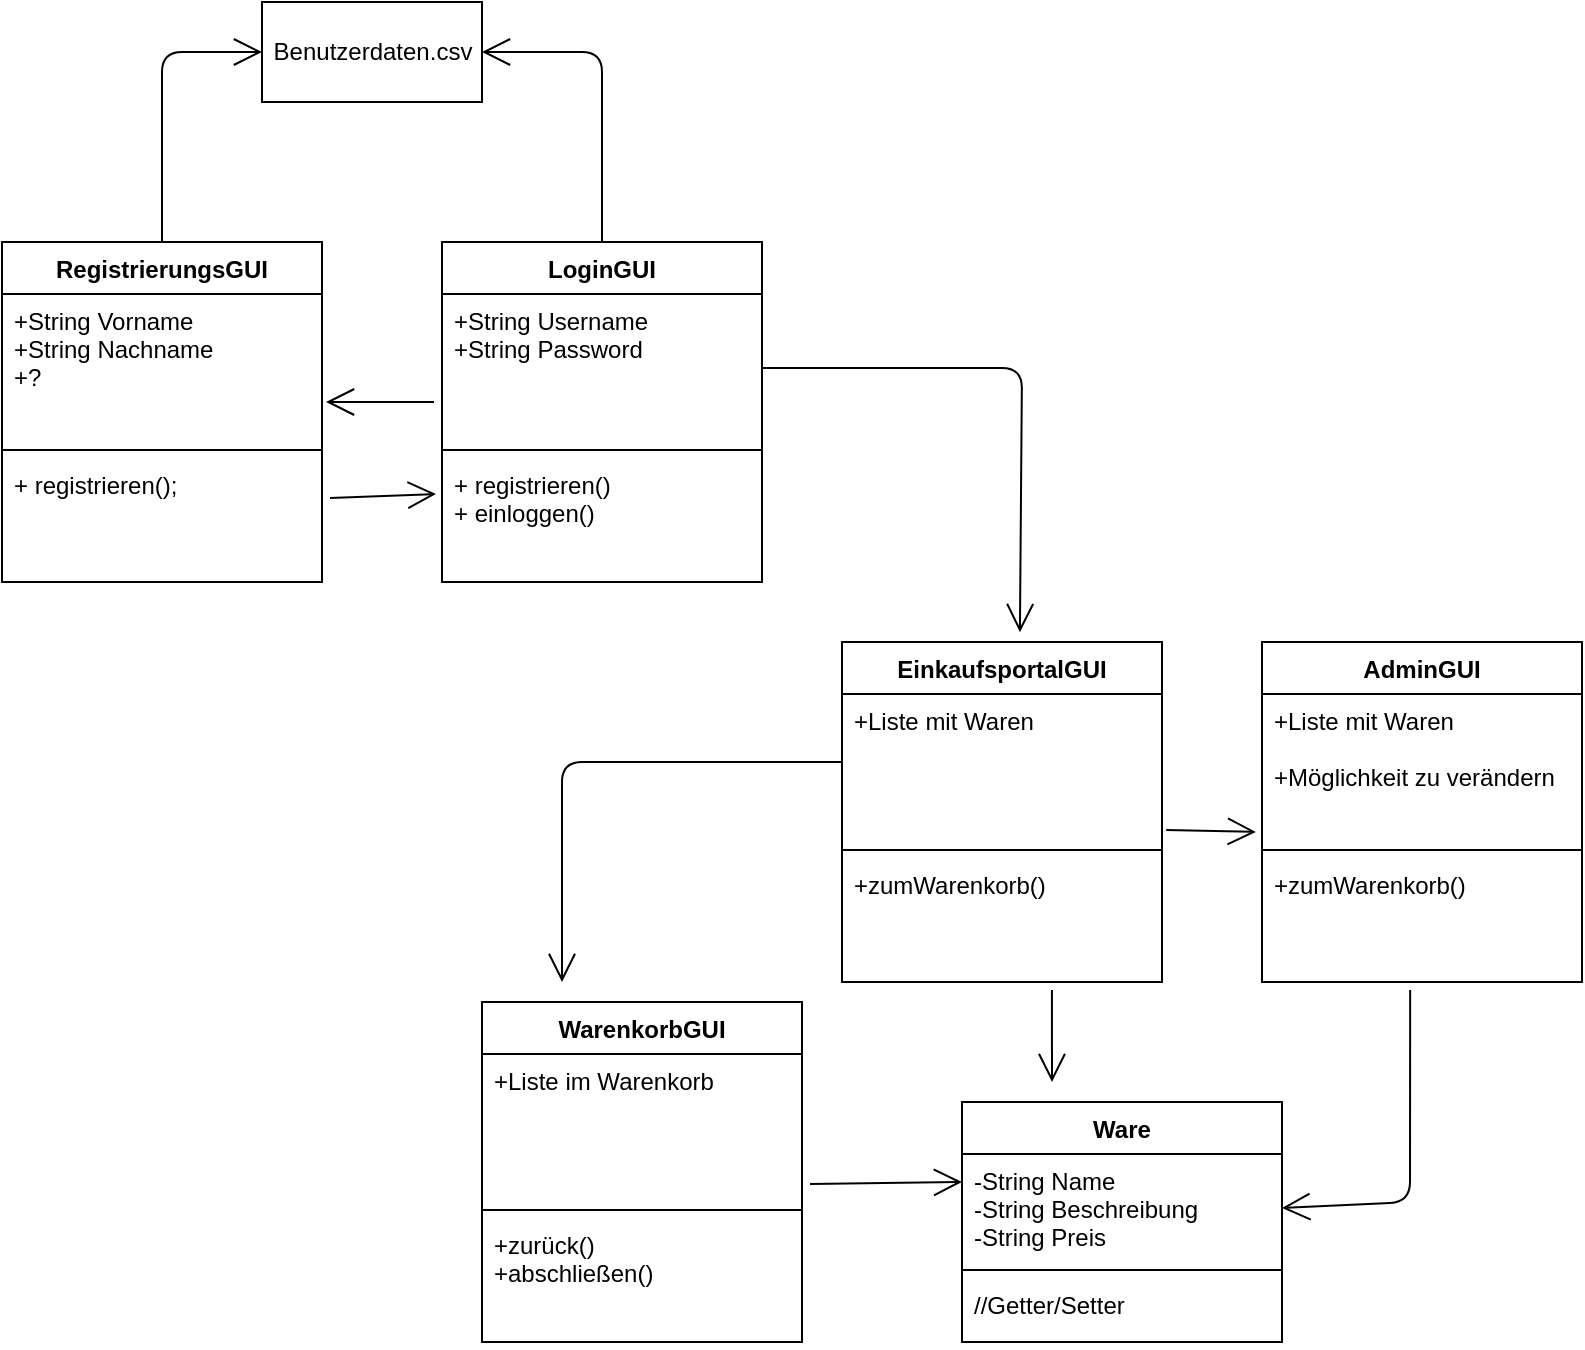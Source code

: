 <mxfile version="14.3.0" type="device"><diagram id="bY8wec4f6z50knl-x0bv" name="Page-1"><mxGraphModel dx="1422" dy="766" grid="1" gridSize="10" guides="1" tooltips="1" connect="1" arrows="1" fold="1" page="1" pageScale="1" pageWidth="827" pageHeight="1169" math="0" shadow="0"><root><mxCell id="0"/><mxCell id="1" parent="0"/><mxCell id="nsKoQ_TEM7UICjQub66A-1" value="RegistrierungsGUI" style="swimlane;fontStyle=1;align=center;verticalAlign=top;childLayout=stackLayout;horizontal=1;startSize=26;horizontalStack=0;resizeParent=1;resizeParentMax=0;resizeLast=0;collapsible=1;marginBottom=0;" vertex="1" parent="1"><mxGeometry x="30" y="160" width="160" height="170" as="geometry"/></mxCell><mxCell id="nsKoQ_TEM7UICjQub66A-2" value="+String Vorname&#10;+String Nachname&#10;+?" style="text;strokeColor=none;fillColor=none;align=left;verticalAlign=top;spacingLeft=4;spacingRight=4;overflow=hidden;rotatable=0;points=[[0,0.5],[1,0.5]];portConstraint=eastwest;" vertex="1" parent="nsKoQ_TEM7UICjQub66A-1"><mxGeometry y="26" width="160" height="74" as="geometry"/></mxCell><mxCell id="nsKoQ_TEM7UICjQub66A-3" value="" style="line;strokeWidth=1;fillColor=none;align=left;verticalAlign=middle;spacingTop=-1;spacingLeft=3;spacingRight=3;rotatable=0;labelPosition=right;points=[];portConstraint=eastwest;" vertex="1" parent="nsKoQ_TEM7UICjQub66A-1"><mxGeometry y="100" width="160" height="8" as="geometry"/></mxCell><mxCell id="nsKoQ_TEM7UICjQub66A-4" value="+ registrieren();" style="text;strokeColor=none;fillColor=none;align=left;verticalAlign=top;spacingLeft=4;spacingRight=4;overflow=hidden;rotatable=0;points=[[0,0.5],[1,0.5]];portConstraint=eastwest;" vertex="1" parent="nsKoQ_TEM7UICjQub66A-1"><mxGeometry y="108" width="160" height="62" as="geometry"/></mxCell><mxCell id="nsKoQ_TEM7UICjQub66A-5" value="Benutzerdaten.csv" style="html=1;" vertex="1" parent="1"><mxGeometry x="160" y="40" width="110" height="50" as="geometry"/></mxCell><mxCell id="nsKoQ_TEM7UICjQub66A-6" value="LoginGUI" style="swimlane;fontStyle=1;align=center;verticalAlign=top;childLayout=stackLayout;horizontal=1;startSize=26;horizontalStack=0;resizeParent=1;resizeParentMax=0;resizeLast=0;collapsible=1;marginBottom=0;" vertex="1" parent="1"><mxGeometry x="250" y="160" width="160" height="170" as="geometry"/></mxCell><mxCell id="nsKoQ_TEM7UICjQub66A-7" value="+String Username&#10;+String Password" style="text;strokeColor=none;fillColor=none;align=left;verticalAlign=top;spacingLeft=4;spacingRight=4;overflow=hidden;rotatable=0;points=[[0,0.5],[1,0.5]];portConstraint=eastwest;" vertex="1" parent="nsKoQ_TEM7UICjQub66A-6"><mxGeometry y="26" width="160" height="74" as="geometry"/></mxCell><mxCell id="nsKoQ_TEM7UICjQub66A-8" value="" style="line;strokeWidth=1;fillColor=none;align=left;verticalAlign=middle;spacingTop=-1;spacingLeft=3;spacingRight=3;rotatable=0;labelPosition=right;points=[];portConstraint=eastwest;" vertex="1" parent="nsKoQ_TEM7UICjQub66A-6"><mxGeometry y="100" width="160" height="8" as="geometry"/></mxCell><mxCell id="nsKoQ_TEM7UICjQub66A-9" value="+ registrieren()&#10;+ einloggen()" style="text;strokeColor=none;fillColor=none;align=left;verticalAlign=top;spacingLeft=4;spacingRight=4;overflow=hidden;rotatable=0;points=[[0,0.5],[1,0.5]];portConstraint=eastwest;" vertex="1" parent="nsKoQ_TEM7UICjQub66A-6"><mxGeometry y="108" width="160" height="62" as="geometry"/></mxCell><mxCell id="nsKoQ_TEM7UICjQub66A-10" value="" style="endArrow=open;endFill=1;endSize=12;html=1;exitX=0.5;exitY=0;exitDx=0;exitDy=0;entryX=1;entryY=0.5;entryDx=0;entryDy=0;" edge="1" parent="1" source="nsKoQ_TEM7UICjQub66A-6" target="nsKoQ_TEM7UICjQub66A-5"><mxGeometry width="160" relative="1" as="geometry"><mxPoint x="330" y="390" as="sourcePoint"/><mxPoint x="330" y="70" as="targetPoint"/><Array as="points"><mxPoint x="330" y="65"/></Array></mxGeometry></mxCell><mxCell id="nsKoQ_TEM7UICjQub66A-11" value="" style="endArrow=open;endFill=1;endSize=12;html=1;exitX=0.5;exitY=0;exitDx=0;exitDy=0;entryX=0;entryY=0.5;entryDx=0;entryDy=0;" edge="1" parent="1" source="nsKoQ_TEM7UICjQub66A-1" target="nsKoQ_TEM7UICjQub66A-5"><mxGeometry width="160" relative="1" as="geometry"><mxPoint x="90" y="155" as="sourcePoint"/><mxPoint x="30" y="60" as="targetPoint"/><Array as="points"><mxPoint x="110" y="65"/></Array></mxGeometry></mxCell><mxCell id="nsKoQ_TEM7UICjQub66A-12" value="" style="endArrow=open;endFill=1;endSize=12;html=1;exitX=-0.025;exitY=0.73;exitDx=0;exitDy=0;exitPerimeter=0;" edge="1" parent="1" source="nsKoQ_TEM7UICjQub66A-7"><mxGeometry width="160" relative="1" as="geometry"><mxPoint x="330" y="370" as="sourcePoint"/><mxPoint x="192" y="240" as="targetPoint"/></mxGeometry></mxCell><mxCell id="nsKoQ_TEM7UICjQub66A-13" value="" style="endArrow=open;endFill=1;endSize=12;html=1;exitX=1.025;exitY=0.323;exitDx=0;exitDy=0;exitPerimeter=0;" edge="1" parent="1" source="nsKoQ_TEM7UICjQub66A-4"><mxGeometry width="160" relative="1" as="geometry"><mxPoint x="256" y="250.02" as="sourcePoint"/><mxPoint x="247" y="286" as="targetPoint"/></mxGeometry></mxCell><mxCell id="nsKoQ_TEM7UICjQub66A-15" value="EinkaufsportalGUI" style="swimlane;fontStyle=1;align=center;verticalAlign=top;childLayout=stackLayout;horizontal=1;startSize=26;horizontalStack=0;resizeParent=1;resizeParentMax=0;resizeLast=0;collapsible=1;marginBottom=0;" vertex="1" parent="1"><mxGeometry x="450" y="360" width="160" height="170" as="geometry"/></mxCell><mxCell id="nsKoQ_TEM7UICjQub66A-16" value="+Liste mit Waren" style="text;strokeColor=none;fillColor=none;align=left;verticalAlign=top;spacingLeft=4;spacingRight=4;overflow=hidden;rotatable=0;points=[[0,0.5],[1,0.5]];portConstraint=eastwest;" vertex="1" parent="nsKoQ_TEM7UICjQub66A-15"><mxGeometry y="26" width="160" height="74" as="geometry"/></mxCell><mxCell id="nsKoQ_TEM7UICjQub66A-17" value="" style="line;strokeWidth=1;fillColor=none;align=left;verticalAlign=middle;spacingTop=-1;spacingLeft=3;spacingRight=3;rotatable=0;labelPosition=right;points=[];portConstraint=eastwest;" vertex="1" parent="nsKoQ_TEM7UICjQub66A-15"><mxGeometry y="100" width="160" height="8" as="geometry"/></mxCell><mxCell id="nsKoQ_TEM7UICjQub66A-18" value="+zumWarenkorb()" style="text;strokeColor=none;fillColor=none;align=left;verticalAlign=top;spacingLeft=4;spacingRight=4;overflow=hidden;rotatable=0;points=[[0,0.5],[1,0.5]];portConstraint=eastwest;" vertex="1" parent="nsKoQ_TEM7UICjQub66A-15"><mxGeometry y="108" width="160" height="62" as="geometry"/></mxCell><mxCell id="nsKoQ_TEM7UICjQub66A-19" value="" style="endArrow=open;endFill=1;endSize=12;html=1;exitX=1;exitY=0.5;exitDx=0;exitDy=0;entryX=0.556;entryY=-0.029;entryDx=0;entryDy=0;entryPerimeter=0;" edge="1" parent="1" source="nsKoQ_TEM7UICjQub66A-7" target="nsKoQ_TEM7UICjQub66A-15"><mxGeometry width="160" relative="1" as="geometry"><mxPoint x="340" y="170" as="sourcePoint"/><mxPoint x="280" y="75" as="targetPoint"/><Array as="points"><mxPoint x="540" y="223"/></Array></mxGeometry></mxCell><mxCell id="nsKoQ_TEM7UICjQub66A-20" value="" style="endArrow=open;endFill=1;endSize=12;html=1;" edge="1" parent="1"><mxGeometry width="160" relative="1" as="geometry"><mxPoint x="450" y="420" as="sourcePoint"/><mxPoint x="310" y="530" as="targetPoint"/><Array as="points"><mxPoint x="310" y="420"/></Array></mxGeometry></mxCell><mxCell id="nsKoQ_TEM7UICjQub66A-21" value="WarenkorbGUI" style="swimlane;fontStyle=1;align=center;verticalAlign=top;childLayout=stackLayout;horizontal=1;startSize=26;horizontalStack=0;resizeParent=1;resizeParentMax=0;resizeLast=0;collapsible=1;marginBottom=0;" vertex="1" parent="1"><mxGeometry x="270" y="540" width="160" height="170" as="geometry"/></mxCell><mxCell id="nsKoQ_TEM7UICjQub66A-22" value="+Liste im Warenkorb" style="text;strokeColor=none;fillColor=none;align=left;verticalAlign=top;spacingLeft=4;spacingRight=4;overflow=hidden;rotatable=0;points=[[0,0.5],[1,0.5]];portConstraint=eastwest;" vertex="1" parent="nsKoQ_TEM7UICjQub66A-21"><mxGeometry y="26" width="160" height="74" as="geometry"/></mxCell><mxCell id="nsKoQ_TEM7UICjQub66A-23" value="" style="line;strokeWidth=1;fillColor=none;align=left;verticalAlign=middle;spacingTop=-1;spacingLeft=3;spacingRight=3;rotatable=0;labelPosition=right;points=[];portConstraint=eastwest;" vertex="1" parent="nsKoQ_TEM7UICjQub66A-21"><mxGeometry y="100" width="160" height="8" as="geometry"/></mxCell><mxCell id="nsKoQ_TEM7UICjQub66A-24" value="+zurück()&#10;+abschließen()" style="text;strokeColor=none;fillColor=none;align=left;verticalAlign=top;spacingLeft=4;spacingRight=4;overflow=hidden;rotatable=0;points=[[0,0.5],[1,0.5]];portConstraint=eastwest;" vertex="1" parent="nsKoQ_TEM7UICjQub66A-21"><mxGeometry y="108" width="160" height="62" as="geometry"/></mxCell><mxCell id="nsKoQ_TEM7UICjQub66A-25" value="Ware" style="swimlane;fontStyle=1;align=center;verticalAlign=top;childLayout=stackLayout;horizontal=1;startSize=26;horizontalStack=0;resizeParent=1;resizeParentMax=0;resizeLast=0;collapsible=1;marginBottom=0;" vertex="1" parent="1"><mxGeometry x="510" y="590" width="160" height="120" as="geometry"/></mxCell><mxCell id="nsKoQ_TEM7UICjQub66A-26" value="-String Name&#10;-String Beschreibung&#10;-String Preis" style="text;strokeColor=none;fillColor=none;align=left;verticalAlign=top;spacingLeft=4;spacingRight=4;overflow=hidden;rotatable=0;points=[[0,0.5],[1,0.5]];portConstraint=eastwest;" vertex="1" parent="nsKoQ_TEM7UICjQub66A-25"><mxGeometry y="26" width="160" height="54" as="geometry"/></mxCell><mxCell id="nsKoQ_TEM7UICjQub66A-27" value="" style="line;strokeWidth=1;fillColor=none;align=left;verticalAlign=middle;spacingTop=-1;spacingLeft=3;spacingRight=3;rotatable=0;labelPosition=right;points=[];portConstraint=eastwest;" vertex="1" parent="nsKoQ_TEM7UICjQub66A-25"><mxGeometry y="80" width="160" height="8" as="geometry"/></mxCell><mxCell id="nsKoQ_TEM7UICjQub66A-28" value="//Getter/Setter" style="text;strokeColor=none;fillColor=none;align=left;verticalAlign=top;spacingLeft=4;spacingRight=4;overflow=hidden;rotatable=0;points=[[0,0.5],[1,0.5]];portConstraint=eastwest;" vertex="1" parent="nsKoQ_TEM7UICjQub66A-25"><mxGeometry y="88" width="160" height="32" as="geometry"/></mxCell><mxCell id="nsKoQ_TEM7UICjQub66A-29" value="" style="endArrow=open;endFill=1;endSize=12;html=1;exitX=1.025;exitY=0.878;exitDx=0;exitDy=0;exitPerimeter=0;entryX=0;entryY=0.259;entryDx=0;entryDy=0;entryPerimeter=0;" edge="1" parent="1" source="nsKoQ_TEM7UICjQub66A-22" target="nsKoQ_TEM7UICjQub66A-26"><mxGeometry width="160" relative="1" as="geometry"><mxPoint x="204" y="298.026" as="sourcePoint"/><mxPoint x="257" y="296" as="targetPoint"/></mxGeometry></mxCell><mxCell id="nsKoQ_TEM7UICjQub66A-30" value="" style="endArrow=open;endFill=1;endSize=12;html=1;exitX=0.656;exitY=1.065;exitDx=0;exitDy=0;exitPerimeter=0;" edge="1" parent="1" source="nsKoQ_TEM7UICjQub66A-18"><mxGeometry width="160" relative="1" as="geometry"><mxPoint x="444" y="640.972" as="sourcePoint"/><mxPoint x="555" y="580" as="targetPoint"/></mxGeometry></mxCell><mxCell id="nsKoQ_TEM7UICjQub66A-31" value="AdminGUI" style="swimlane;fontStyle=1;align=center;verticalAlign=top;childLayout=stackLayout;horizontal=1;startSize=26;horizontalStack=0;resizeParent=1;resizeParentMax=0;resizeLast=0;collapsible=1;marginBottom=0;" vertex="1" parent="1"><mxGeometry x="660" y="360" width="160" height="170" as="geometry"/></mxCell><mxCell id="nsKoQ_TEM7UICjQub66A-32" value="+Liste mit Waren&#10;&#10;+Möglichkeit zu verändern" style="text;strokeColor=none;fillColor=none;align=left;verticalAlign=top;spacingLeft=4;spacingRight=4;overflow=hidden;rotatable=0;points=[[0,0.5],[1,0.5]];portConstraint=eastwest;" vertex="1" parent="nsKoQ_TEM7UICjQub66A-31"><mxGeometry y="26" width="160" height="74" as="geometry"/></mxCell><mxCell id="nsKoQ_TEM7UICjQub66A-33" value="" style="line;strokeWidth=1;fillColor=none;align=left;verticalAlign=middle;spacingTop=-1;spacingLeft=3;spacingRight=3;rotatable=0;labelPosition=right;points=[];portConstraint=eastwest;" vertex="1" parent="nsKoQ_TEM7UICjQub66A-31"><mxGeometry y="100" width="160" height="8" as="geometry"/></mxCell><mxCell id="nsKoQ_TEM7UICjQub66A-34" value="+zumWarenkorb()" style="text;strokeColor=none;fillColor=none;align=left;verticalAlign=top;spacingLeft=4;spacingRight=4;overflow=hidden;rotatable=0;points=[[0,0.5],[1,0.5]];portConstraint=eastwest;" vertex="1" parent="nsKoQ_TEM7UICjQub66A-31"><mxGeometry y="108" width="160" height="62" as="geometry"/></mxCell><mxCell id="nsKoQ_TEM7UICjQub66A-35" value="" style="endArrow=open;endFill=1;endSize=12;html=1;exitX=1.013;exitY=0.919;exitDx=0;exitDy=0;exitPerimeter=0;entryX=-0.019;entryY=0.932;entryDx=0;entryDy=0;entryPerimeter=0;" edge="1" parent="1" source="nsKoQ_TEM7UICjQub66A-16" target="nsKoQ_TEM7UICjQub66A-32"><mxGeometry width="160" relative="1" as="geometry"><mxPoint x="564.96" y="544.03" as="sourcePoint"/><mxPoint x="565" y="590" as="targetPoint"/></mxGeometry></mxCell><mxCell id="nsKoQ_TEM7UICjQub66A-36" value="" style="endArrow=open;endFill=1;endSize=12;html=1;exitX=0.463;exitY=1.065;exitDx=0;exitDy=0;exitPerimeter=0;entryX=1;entryY=0.5;entryDx=0;entryDy=0;" edge="1" parent="1" source="nsKoQ_TEM7UICjQub66A-34" target="nsKoQ_TEM7UICjQub66A-26"><mxGeometry width="160" relative="1" as="geometry"><mxPoint x="574.96" y="554.03" as="sourcePoint"/><mxPoint x="730" y="740" as="targetPoint"/><Array as="points"><mxPoint x="734" y="640"/></Array></mxGeometry></mxCell></root></mxGraphModel></diagram></mxfile>